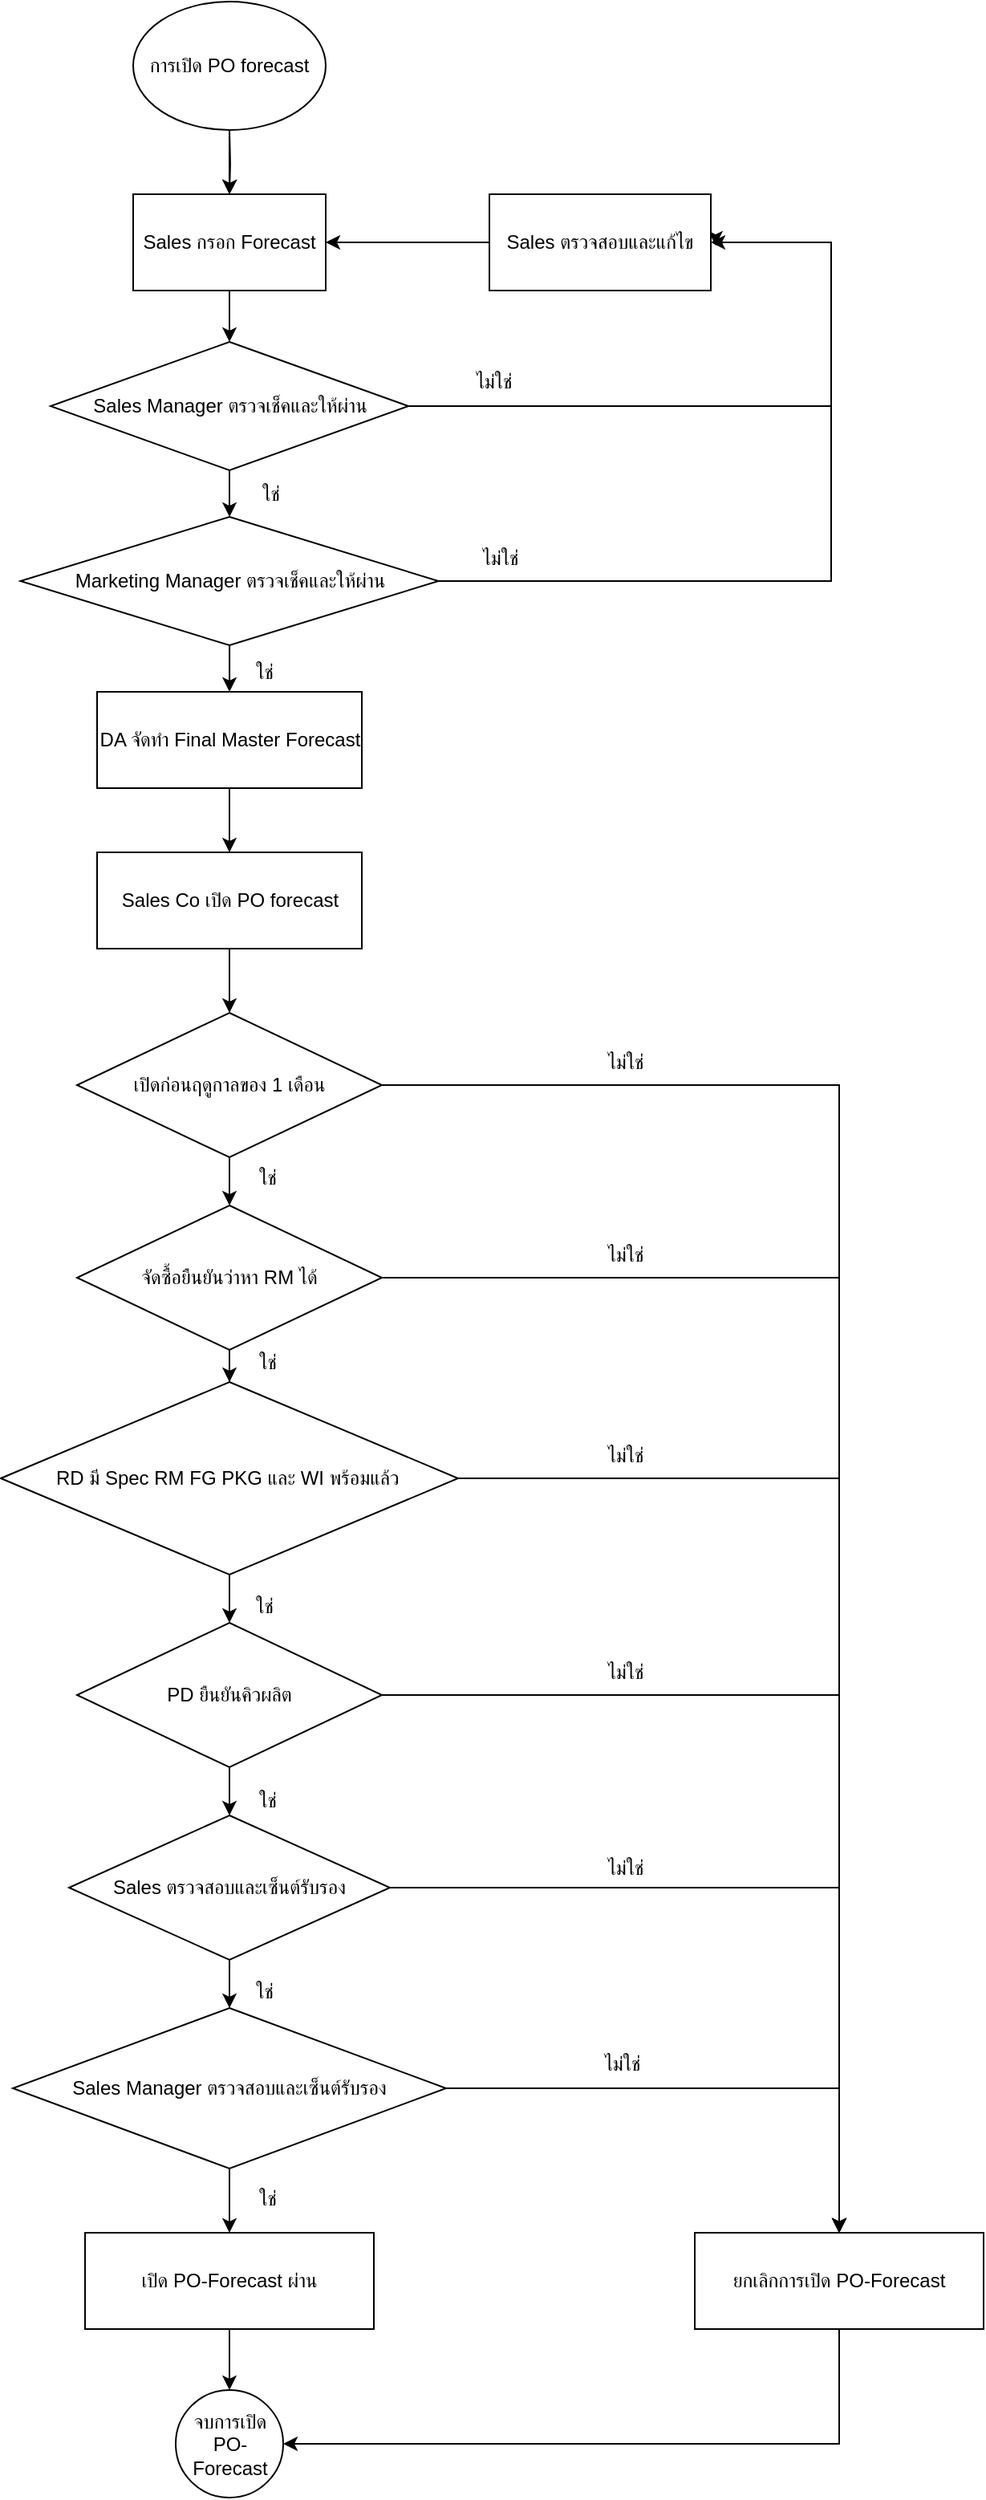 <mxfile version="26.2.9">
  <diagram id="C5RBs43oDa-KdzZeNtuy" name="Page-1">
    <mxGraphModel dx="1428" dy="877" grid="0" gridSize="10" guides="1" tooltips="1" connect="1" arrows="1" fold="1" page="1" pageScale="1" pageWidth="827" pageHeight="1169" math="0" shadow="0">
      <root>
        <mxCell id="WIyWlLk6GJQsqaUBKTNV-0" />
        <mxCell id="WIyWlLk6GJQsqaUBKTNV-1" parent="WIyWlLk6GJQsqaUBKTNV-0" />
        <mxCell id="ul0n_eh6_xzhWPqqEAVD-3" style="edgeStyle=orthogonalEdgeStyle;rounded=0;orthogonalLoop=1;jettySize=auto;html=1;" parent="WIyWlLk6GJQsqaUBKTNV-1" target="ul0n_eh6_xzhWPqqEAVD-4" edge="1">
          <mxGeometry relative="1" as="geometry">
            <mxPoint x="230" y="240" as="targetPoint" />
            <mxPoint x="230" y="120" as="sourcePoint" />
          </mxGeometry>
        </mxCell>
        <mxCell id="MqeZe2jEh2oXcdcuC_fv-15" value="" style="edgeStyle=orthogonalEdgeStyle;rounded=0;orthogonalLoop=1;jettySize=auto;html=1;" edge="1" parent="WIyWlLk6GJQsqaUBKTNV-1" source="ul0n_eh6_xzhWPqqEAVD-4" target="MqeZe2jEh2oXcdcuC_fv-11">
          <mxGeometry relative="1" as="geometry" />
        </mxCell>
        <mxCell id="ul0n_eh6_xzhWPqqEAVD-4" value="Sales กรอก Forecast" style="rounded=0;whiteSpace=wrap;html=1;" parent="WIyWlLk6GJQsqaUBKTNV-1" vertex="1">
          <mxGeometry x="170" y="160" width="120" height="60" as="geometry" />
        </mxCell>
        <mxCell id="ul0n_eh6_xzhWPqqEAVD-14" value="" style="edgeStyle=orthogonalEdgeStyle;rounded=0;orthogonalLoop=1;jettySize=auto;html=1;strokeColor=light-dark(#000000,#000000);" parent="WIyWlLk6GJQsqaUBKTNV-1" source="ul0n_eh6_xzhWPqqEAVD-11" target="ul0n_eh6_xzhWPqqEAVD-13" edge="1">
          <mxGeometry relative="1" as="geometry" />
        </mxCell>
        <mxCell id="ul0n_eh6_xzhWPqqEAVD-11" value="DA จัดทำ Final Master Forecast&lt;span style=&quot;color: rgba(0, 0, 0, 0); font-family: monospace; font-size: 0px; text-align: start; text-wrap-mode: nowrap;&quot;&gt;%3CmxGraphModel%3E%3Croot%3E%3CmxCell%20id%3D%220%22%2F%3E%3CmxCell%20id%3D%221%22%20parent%3D%220%22%2F%3E%3CmxCell%20id%3D%222%22%20value%3D%22Marketing%20Manager%20%E0%B8%95%E0%B8%A3%E0%B8%A7%E0%B8%88%E0%B9%80%E0%B8%8A%E0%B9%87%E0%B8%84%22%20style%3D%22rounded%3D0%3BwhiteSpace%3Dwrap%3Bhtml%3D1%3B%22%20vertex%3D%221%22%20parent%3D%221%22%3E%3CmxGeometry%20x%3D%22147.5%22%20y%3D%22370%22%20width%3D%22165%22%20height%3D%2260%22%20as%3D%22geometry%22%2F%3E%3C%2FmxCell%3E%3C%2Froot%3E%3C%2FmxGraphModel%3E&lt;/span&gt;" style="rounded=0;whiteSpace=wrap;html=1;" parent="WIyWlLk6GJQsqaUBKTNV-1" vertex="1">
          <mxGeometry x="147.5" y="470" width="165" height="60" as="geometry" />
        </mxCell>
        <mxCell id="ul0n_eh6_xzhWPqqEAVD-20" value="" style="edgeStyle=orthogonalEdgeStyle;rounded=0;orthogonalLoop=1;jettySize=auto;html=1;" parent="WIyWlLk6GJQsqaUBKTNV-1" source="ul0n_eh6_xzhWPqqEAVD-13" target="ul0n_eh6_xzhWPqqEAVD-15" edge="1">
          <mxGeometry relative="1" as="geometry" />
        </mxCell>
        <mxCell id="ul0n_eh6_xzhWPqqEAVD-13" value="Sales Co เปิด PO forecast" style="rounded=0;whiteSpace=wrap;html=1;" parent="WIyWlLk6GJQsqaUBKTNV-1" vertex="1">
          <mxGeometry x="147.5" y="570" width="165" height="60" as="geometry" />
        </mxCell>
        <mxCell id="PnefCcI8xvtNNN-fNU-R-4" value="" style="edgeStyle=orthogonalEdgeStyle;rounded=0;orthogonalLoop=1;jettySize=auto;html=1;" parent="WIyWlLk6GJQsqaUBKTNV-1" source="ul0n_eh6_xzhWPqqEAVD-15" target="PnefCcI8xvtNNN-fNU-R-0" edge="1">
          <mxGeometry relative="1" as="geometry" />
        </mxCell>
        <mxCell id="PnefCcI8xvtNNN-fNU-R-22" style="edgeStyle=orthogonalEdgeStyle;rounded=0;orthogonalLoop=1;jettySize=auto;html=1;entryX=0.5;entryY=0;entryDx=0;entryDy=0;strokeColor=light-dark(#000000,#000000);" parent="WIyWlLk6GJQsqaUBKTNV-1" source="ul0n_eh6_xzhWPqqEAVD-15" target="PnefCcI8xvtNNN-fNU-R-11" edge="1">
          <mxGeometry relative="1" as="geometry" />
        </mxCell>
        <mxCell id="ul0n_eh6_xzhWPqqEAVD-15" value="เปิดก่อนฤดูกาลของ 1 เดือน" style="rhombus;whiteSpace=wrap;html=1;" parent="WIyWlLk6GJQsqaUBKTNV-1" vertex="1">
          <mxGeometry x="135" y="670" width="190" height="90" as="geometry" />
        </mxCell>
        <mxCell id="ul0n_eh6_xzhWPqqEAVD-19" value="" style="edgeStyle=orthogonalEdgeStyle;rounded=0;orthogonalLoop=1;jettySize=auto;html=1;strokeColor=light-dark(#000000,#000000);" parent="WIyWlLk6GJQsqaUBKTNV-1" source="ul0n_eh6_xzhWPqqEAVD-16" target="ul0n_eh6_xzhWPqqEAVD-4" edge="1">
          <mxGeometry relative="1" as="geometry" />
        </mxCell>
        <mxCell id="ul0n_eh6_xzhWPqqEAVD-16" value="การเปิด PO forecast" style="ellipse;whiteSpace=wrap;html=1;" parent="WIyWlLk6GJQsqaUBKTNV-1" vertex="1">
          <mxGeometry x="170" y="40" width="120" height="80" as="geometry" />
        </mxCell>
        <mxCell id="ul0n_eh6_xzhWPqqEAVD-23" value="จบการเปิด PO-Forecast" style="ellipse;whiteSpace=wrap;html=1;aspect=fixed;" parent="WIyWlLk6GJQsqaUBKTNV-1" vertex="1">
          <mxGeometry x="196.5" y="1528" width="67" height="67" as="geometry" />
        </mxCell>
        <mxCell id="PnefCcI8xvtNNN-fNU-R-5" value="" style="edgeStyle=orthogonalEdgeStyle;rounded=0;orthogonalLoop=1;jettySize=auto;html=1;" parent="WIyWlLk6GJQsqaUBKTNV-1" source="PnefCcI8xvtNNN-fNU-R-0" target="PnefCcI8xvtNNN-fNU-R-1" edge="1">
          <mxGeometry relative="1" as="geometry" />
        </mxCell>
        <mxCell id="PnefCcI8xvtNNN-fNU-R-23" style="edgeStyle=orthogonalEdgeStyle;rounded=0;orthogonalLoop=1;jettySize=auto;html=1;entryX=0.5;entryY=0;entryDx=0;entryDy=0;strokeColor=light-dark(#000000,#000000);" parent="WIyWlLk6GJQsqaUBKTNV-1" source="PnefCcI8xvtNNN-fNU-R-0" target="PnefCcI8xvtNNN-fNU-R-11" edge="1">
          <mxGeometry relative="1" as="geometry" />
        </mxCell>
        <mxCell id="PnefCcI8xvtNNN-fNU-R-0" value="จัดซื้อยืนยันว่าหา RM ได้&lt;span style=&quot;color: rgba(0, 0, 0, 0); font-family: monospace; font-size: 0px; text-align: start; text-wrap-mode: nowrap;&quot;&gt;%3CmxGraphModel%3E%3Croot%3E%3CmxCell%20id%3D%220%22%2F%3E%3CmxCell%20id%3D%221%22%20parent%3D%220%22%2F%3E%3CmxCell%20id%3D%222%22%20value%3D%22%E0%B9%80%E0%B8%9B%E0%B8%B4%E0%B8%94%E0%B8%81%E0%B9%88%E0%B8%AD%E0%B8%99%E0%B8%A4%E0%B8%94%E0%B8%B9%E0%B8%81%E0%B8%B2%E0%B8%A5%E0%B8%82%E0%B8%AD%E0%B8%87%201%20%E0%B9%80%E0%B8%94%E0%B8%B7%E0%B8%AD%E0%B8%99%22%20style%3D%22rhombus%3BwhiteSpace%3Dwrap%3Bhtml%3D1%3B%22%20vertex%3D%221%22%20parent%3D%221%22%3E%3CmxGeometry%20x%3D%22135%22%20y%3D%22670%22%20width%3D%22190%22%20height%3D%2290%22%20as%3D%22geometry%22%2F%3E%3C%2FmxCell%3E%3C%2Froot%3E%3C%2FmxGraphModel%3E&lt;/span&gt;&lt;span style=&quot;color: rgba(0, 0, 0, 0); font-family: monospace; font-size: 0px; text-align: start; text-wrap-mode: nowrap;&quot;&gt;%3CmxGraphModel%3E%3Croot%3E%3CmxCell%20id%3D%220%22%2F%3E%3CmxCell%20id%3D%221%22%20parent%3D%220%22%2F%3E%3CmxCell%20id%3D%222%22%20value%3D%22%E0%B9%80%E0%B8%9B%E0%B8%B4%E0%B8%94%E0%B8%81%E0%B9%88%E0%B8%AD%E0%B8%99%E0%B8%A4%E0%B8%94%E0%B8%B9%E0%B8%81%E0%B8%B2%E0%B8%A5%E0%B8%82%E0%B8%AD%E0%B8%87%201%20%E0%B9%80%E0%B8%94%E0%B8%B7%E0%B8%AD%E0%B8%99%22%20style%3D%22rhombus%3BwhiteSpace%3Dwrap%3Bhtml%3D1%3B%22%20vertex%3D%221%22%20parent%3D%221%22%3E%3CmxGeometry%20x%3D%22135%22%20y%3D%22670%22%20width%3D%22190%22%20height%3D%2290%22%20as%3D%22geometry%22%2F%3E%3C%2FmxCell%3E%3C%2Froot%3E%3C%2FmxGraphModel%3E&lt;/span&gt;" style="rhombus;whiteSpace=wrap;html=1;" parent="WIyWlLk6GJQsqaUBKTNV-1" vertex="1">
          <mxGeometry x="135" y="790" width="190" height="90" as="geometry" />
        </mxCell>
        <mxCell id="PnefCcI8xvtNNN-fNU-R-6" value="" style="edgeStyle=orthogonalEdgeStyle;rounded=0;orthogonalLoop=1;jettySize=auto;html=1;" parent="WIyWlLk6GJQsqaUBKTNV-1" source="PnefCcI8xvtNNN-fNU-R-1" target="PnefCcI8xvtNNN-fNU-R-3" edge="1">
          <mxGeometry relative="1" as="geometry" />
        </mxCell>
        <mxCell id="PnefCcI8xvtNNN-fNU-R-24" style="edgeStyle=orthogonalEdgeStyle;rounded=0;orthogonalLoop=1;jettySize=auto;html=1;entryX=0.5;entryY=0;entryDx=0;entryDy=0;strokeColor=light-dark(#000000,#000000);" parent="WIyWlLk6GJQsqaUBKTNV-1" source="PnefCcI8xvtNNN-fNU-R-1" target="PnefCcI8xvtNNN-fNU-R-11" edge="1">
          <mxGeometry relative="1" as="geometry">
            <mxPoint x="610" y="1430" as="targetPoint" />
          </mxGeometry>
        </mxCell>
        <mxCell id="PnefCcI8xvtNNN-fNU-R-1" value="RD มี Spec RM FG PKG และ WI พร้อมแล้ว&amp;nbsp;" style="rhombus;whiteSpace=wrap;html=1;" parent="WIyWlLk6GJQsqaUBKTNV-1" vertex="1">
          <mxGeometry x="87.5" y="900" width="285" height="120" as="geometry" />
        </mxCell>
        <mxCell id="PnefCcI8xvtNNN-fNU-R-16" value="" style="edgeStyle=orthogonalEdgeStyle;rounded=0;orthogonalLoop=1;jettySize=auto;html=1;" parent="WIyWlLk6GJQsqaUBKTNV-1" source="PnefCcI8xvtNNN-fNU-R-3" target="PnefCcI8xvtNNN-fNU-R-12" edge="1">
          <mxGeometry relative="1" as="geometry" />
        </mxCell>
        <mxCell id="PnefCcI8xvtNNN-fNU-R-25" style="edgeStyle=orthogonalEdgeStyle;rounded=0;orthogonalLoop=1;jettySize=auto;html=1;entryX=0.5;entryY=0;entryDx=0;entryDy=0;strokeColor=light-dark(#000000,#000000);" parent="WIyWlLk6GJQsqaUBKTNV-1" source="PnefCcI8xvtNNN-fNU-R-3" target="PnefCcI8xvtNNN-fNU-R-11" edge="1">
          <mxGeometry relative="1" as="geometry">
            <mxPoint x="610" y="1420" as="targetPoint" />
          </mxGeometry>
        </mxCell>
        <mxCell id="PnefCcI8xvtNNN-fNU-R-3" value="PD ยืนยันคิวผลิต" style="rhombus;whiteSpace=wrap;html=1;" parent="WIyWlLk6GJQsqaUBKTNV-1" vertex="1">
          <mxGeometry x="135" y="1050" width="190" height="90" as="geometry" />
        </mxCell>
        <mxCell id="PnefCcI8xvtNNN-fNU-R-21" style="edgeStyle=orthogonalEdgeStyle;rounded=0;orthogonalLoop=1;jettySize=auto;html=1;entryX=1;entryY=0.5;entryDx=0;entryDy=0;" parent="WIyWlLk6GJQsqaUBKTNV-1" source="PnefCcI8xvtNNN-fNU-R-11" target="ul0n_eh6_xzhWPqqEAVD-23" edge="1">
          <mxGeometry relative="1" as="geometry">
            <Array as="points">
              <mxPoint x="610" y="1562" />
            </Array>
          </mxGeometry>
        </mxCell>
        <mxCell id="PnefCcI8xvtNNN-fNU-R-11" value="ยกเลิกการเปิด PO-Forecast" style="rounded=0;whiteSpace=wrap;html=1;" parent="WIyWlLk6GJQsqaUBKTNV-1" vertex="1">
          <mxGeometry x="520" y="1430" width="180" height="60" as="geometry" />
        </mxCell>
        <mxCell id="PnefCcI8xvtNNN-fNU-R-17" value="" style="edgeStyle=orthogonalEdgeStyle;rounded=0;orthogonalLoop=1;jettySize=auto;html=1;" parent="WIyWlLk6GJQsqaUBKTNV-1" source="PnefCcI8xvtNNN-fNU-R-12" target="PnefCcI8xvtNNN-fNU-R-13" edge="1">
          <mxGeometry relative="1" as="geometry" />
        </mxCell>
        <mxCell id="PnefCcI8xvtNNN-fNU-R-26" style="edgeStyle=orthogonalEdgeStyle;rounded=0;orthogonalLoop=1;jettySize=auto;html=1;entryX=0.5;entryY=0;entryDx=0;entryDy=0;strokeColor=light-dark(#000000,#000000);" parent="WIyWlLk6GJQsqaUBKTNV-1" source="PnefCcI8xvtNNN-fNU-R-12" target="PnefCcI8xvtNNN-fNU-R-11" edge="1">
          <mxGeometry relative="1" as="geometry">
            <mxPoint x="610" y="1420" as="targetPoint" />
          </mxGeometry>
        </mxCell>
        <mxCell id="PnefCcI8xvtNNN-fNU-R-12" value="Sales ตรวจสอบและเซ็นต์รับรอง" style="rhombus;whiteSpace=wrap;html=1;" parent="WIyWlLk6GJQsqaUBKTNV-1" vertex="1">
          <mxGeometry x="130" y="1170" width="200" height="90" as="geometry" />
        </mxCell>
        <mxCell id="PnefCcI8xvtNNN-fNU-R-19" value="" style="edgeStyle=orthogonalEdgeStyle;rounded=0;orthogonalLoop=1;jettySize=auto;html=1;" parent="WIyWlLk6GJQsqaUBKTNV-1" source="PnefCcI8xvtNNN-fNU-R-13" target="PnefCcI8xvtNNN-fNU-R-15" edge="1">
          <mxGeometry relative="1" as="geometry" />
        </mxCell>
        <mxCell id="PnefCcI8xvtNNN-fNU-R-27" style="edgeStyle=orthogonalEdgeStyle;rounded=0;orthogonalLoop=1;jettySize=auto;html=1;entryX=0.5;entryY=0;entryDx=0;entryDy=0;strokeColor=light-dark(#000000,#000000);" parent="WIyWlLk6GJQsqaUBKTNV-1" source="PnefCcI8xvtNNN-fNU-R-13" target="PnefCcI8xvtNNN-fNU-R-11" edge="1">
          <mxGeometry relative="1" as="geometry">
            <mxPoint x="700" y="1340" as="targetPoint" />
            <Array as="points">
              <mxPoint x="610" y="1340" />
            </Array>
          </mxGeometry>
        </mxCell>
        <mxCell id="PnefCcI8xvtNNN-fNU-R-13" value="Sales Manager ตรวจสอบและเซ็นต์รับรอง" style="rhombus;whiteSpace=wrap;html=1;" parent="WIyWlLk6GJQsqaUBKTNV-1" vertex="1">
          <mxGeometry x="95" y="1290" width="270" height="100" as="geometry" />
        </mxCell>
        <mxCell id="PnefCcI8xvtNNN-fNU-R-20" value="" style="edgeStyle=orthogonalEdgeStyle;rounded=0;orthogonalLoop=1;jettySize=auto;html=1;" parent="WIyWlLk6GJQsqaUBKTNV-1" source="PnefCcI8xvtNNN-fNU-R-15" target="ul0n_eh6_xzhWPqqEAVD-23" edge="1">
          <mxGeometry relative="1" as="geometry" />
        </mxCell>
        <mxCell id="PnefCcI8xvtNNN-fNU-R-15" value="เปิด PO-Forecast ผ่าน" style="rounded=0;whiteSpace=wrap;html=1;" parent="WIyWlLk6GJQsqaUBKTNV-1" vertex="1">
          <mxGeometry x="140" y="1430" width="180" height="60" as="geometry" />
        </mxCell>
        <mxCell id="PnefCcI8xvtNNN-fNU-R-28" value="ใช่" style="text;html=1;align=center;verticalAlign=middle;whiteSpace=wrap;rounded=0;" parent="WIyWlLk6GJQsqaUBKTNV-1" vertex="1">
          <mxGeometry x="224" y="758" width="60" height="30" as="geometry" />
        </mxCell>
        <mxCell id="PnefCcI8xvtNNN-fNU-R-34" value="ไม่ใช่" style="text;html=1;align=center;verticalAlign=middle;whiteSpace=wrap;rounded=0;" parent="WIyWlLk6GJQsqaUBKTNV-1" vertex="1">
          <mxGeometry x="447" y="686" width="60" height="30" as="geometry" />
        </mxCell>
        <mxCell id="MqeZe2jEh2oXcdcuC_fv-1" value="ใช่" style="text;html=1;align=center;verticalAlign=middle;whiteSpace=wrap;rounded=0;" vertex="1" parent="WIyWlLk6GJQsqaUBKTNV-1">
          <mxGeometry x="224" y="873" width="60" height="30" as="geometry" />
        </mxCell>
        <mxCell id="MqeZe2jEh2oXcdcuC_fv-2" value="ใช่" style="text;html=1;align=center;verticalAlign=middle;whiteSpace=wrap;rounded=0;" vertex="1" parent="WIyWlLk6GJQsqaUBKTNV-1">
          <mxGeometry x="222" y="1025" width="60" height="30" as="geometry" />
        </mxCell>
        <mxCell id="MqeZe2jEh2oXcdcuC_fv-3" value="ใช่" style="text;html=1;align=center;verticalAlign=middle;whiteSpace=wrap;rounded=0;" vertex="1" parent="WIyWlLk6GJQsqaUBKTNV-1">
          <mxGeometry x="224" y="1146" width="60" height="30" as="geometry" />
        </mxCell>
        <mxCell id="MqeZe2jEh2oXcdcuC_fv-4" value="ใช่" style="text;html=1;align=center;verticalAlign=middle;whiteSpace=wrap;rounded=0;" vertex="1" parent="WIyWlLk6GJQsqaUBKTNV-1">
          <mxGeometry x="222" y="1265" width="60" height="30" as="geometry" />
        </mxCell>
        <mxCell id="MqeZe2jEh2oXcdcuC_fv-5" value="ใช่" style="text;html=1;align=center;verticalAlign=middle;whiteSpace=wrap;rounded=0;" vertex="1" parent="WIyWlLk6GJQsqaUBKTNV-1">
          <mxGeometry x="224" y="1394" width="60" height="30" as="geometry" />
        </mxCell>
        <mxCell id="MqeZe2jEh2oXcdcuC_fv-6" value="ไม่ใช่" style="text;html=1;align=center;verticalAlign=middle;whiteSpace=wrap;rounded=0;" vertex="1" parent="WIyWlLk6GJQsqaUBKTNV-1">
          <mxGeometry x="447" y="806" width="60" height="30" as="geometry" />
        </mxCell>
        <mxCell id="MqeZe2jEh2oXcdcuC_fv-7" value="ไม่ใช่" style="text;html=1;align=center;verticalAlign=middle;whiteSpace=wrap;rounded=0;" vertex="1" parent="WIyWlLk6GJQsqaUBKTNV-1">
          <mxGeometry x="447" y="931" width="60" height="30" as="geometry" />
        </mxCell>
        <mxCell id="MqeZe2jEh2oXcdcuC_fv-8" value="ไม่ใช่" style="text;html=1;align=center;verticalAlign=middle;whiteSpace=wrap;rounded=0;" vertex="1" parent="WIyWlLk6GJQsqaUBKTNV-1">
          <mxGeometry x="447" y="1066" width="60" height="30" as="geometry" />
        </mxCell>
        <mxCell id="MqeZe2jEh2oXcdcuC_fv-9" value="ไม่ใช่" style="text;html=1;align=center;verticalAlign=middle;whiteSpace=wrap;rounded=0;" vertex="1" parent="WIyWlLk6GJQsqaUBKTNV-1">
          <mxGeometry x="447" y="1188" width="60" height="30" as="geometry" />
        </mxCell>
        <mxCell id="MqeZe2jEh2oXcdcuC_fv-10" value="ไม่ใช่" style="text;html=1;align=center;verticalAlign=middle;whiteSpace=wrap;rounded=0;" vertex="1" parent="WIyWlLk6GJQsqaUBKTNV-1">
          <mxGeometry x="445" y="1310" width="60" height="30" as="geometry" />
        </mxCell>
        <mxCell id="MqeZe2jEh2oXcdcuC_fv-16" value="" style="edgeStyle=orthogonalEdgeStyle;rounded=0;orthogonalLoop=1;jettySize=auto;html=1;" edge="1" parent="WIyWlLk6GJQsqaUBKTNV-1" source="MqeZe2jEh2oXcdcuC_fv-11" target="MqeZe2jEh2oXcdcuC_fv-14">
          <mxGeometry relative="1" as="geometry" />
        </mxCell>
        <mxCell id="MqeZe2jEh2oXcdcuC_fv-19" style="edgeStyle=orthogonalEdgeStyle;rounded=0;orthogonalLoop=1;jettySize=auto;html=1;entryX=1;entryY=0.5;entryDx=0;entryDy=0;" edge="1" parent="WIyWlLk6GJQsqaUBKTNV-1" source="MqeZe2jEh2oXcdcuC_fv-11" target="MqeZe2jEh2oXcdcuC_fv-24">
          <mxGeometry relative="1" as="geometry">
            <mxPoint x="675" y="125" as="targetPoint" />
            <Array as="points">
              <mxPoint x="605" y="292" />
              <mxPoint x="605" y="190" />
            </Array>
          </mxGeometry>
        </mxCell>
        <mxCell id="MqeZe2jEh2oXcdcuC_fv-11" value="Sales Manager ตรวจเช็คและให้ผ่าน" style="rhombus;whiteSpace=wrap;html=1;" vertex="1" parent="WIyWlLk6GJQsqaUBKTNV-1">
          <mxGeometry x="118.5" y="252" width="223" height="80" as="geometry" />
        </mxCell>
        <mxCell id="MqeZe2jEh2oXcdcuC_fv-17" value="" style="edgeStyle=orthogonalEdgeStyle;rounded=0;orthogonalLoop=1;jettySize=auto;html=1;" edge="1" parent="WIyWlLk6GJQsqaUBKTNV-1" source="MqeZe2jEh2oXcdcuC_fv-14" target="ul0n_eh6_xzhWPqqEAVD-11">
          <mxGeometry relative="1" as="geometry" />
        </mxCell>
        <mxCell id="MqeZe2jEh2oXcdcuC_fv-18" style="edgeStyle=orthogonalEdgeStyle;rounded=0;orthogonalLoop=1;jettySize=auto;html=1;" edge="1" parent="WIyWlLk6GJQsqaUBKTNV-1" source="MqeZe2jEh2oXcdcuC_fv-14">
          <mxGeometry relative="1" as="geometry">
            <mxPoint x="533" y="192" as="targetPoint" />
            <Array as="points">
              <mxPoint x="605" y="401" />
              <mxPoint x="605" y="190" />
              <mxPoint x="533" y="190" />
            </Array>
          </mxGeometry>
        </mxCell>
        <mxCell id="MqeZe2jEh2oXcdcuC_fv-14" value="Marketing Manager ตรวจเช็คและให้ผ่าน" style="rhombus;whiteSpace=wrap;html=1;" vertex="1" parent="WIyWlLk6GJQsqaUBKTNV-1">
          <mxGeometry x="99.75" y="361" width="260.5" height="80" as="geometry" />
        </mxCell>
        <mxCell id="MqeZe2jEh2oXcdcuC_fv-20" value="ใช่" style="text;html=1;align=center;verticalAlign=middle;whiteSpace=wrap;rounded=0;" vertex="1" parent="WIyWlLk6GJQsqaUBKTNV-1">
          <mxGeometry x="226" y="332" width="60" height="30" as="geometry" />
        </mxCell>
        <mxCell id="MqeZe2jEh2oXcdcuC_fv-21" value="ใช่" style="text;html=1;align=center;verticalAlign=middle;whiteSpace=wrap;rounded=0;" vertex="1" parent="WIyWlLk6GJQsqaUBKTNV-1">
          <mxGeometry x="222" y="443" width="60" height="30" as="geometry" />
        </mxCell>
        <mxCell id="MqeZe2jEh2oXcdcuC_fv-22" value="ไม่ใช่" style="text;html=1;align=center;verticalAlign=middle;whiteSpace=wrap;rounded=0;" vertex="1" parent="WIyWlLk6GJQsqaUBKTNV-1">
          <mxGeometry x="365" y="262" width="60" height="30" as="geometry" />
        </mxCell>
        <mxCell id="MqeZe2jEh2oXcdcuC_fv-23" value="ไม่ใช่" style="text;html=1;align=center;verticalAlign=middle;whiteSpace=wrap;rounded=0;" vertex="1" parent="WIyWlLk6GJQsqaUBKTNV-1">
          <mxGeometry x="369" y="372" width="60" height="30" as="geometry" />
        </mxCell>
        <mxCell id="MqeZe2jEh2oXcdcuC_fv-25" style="edgeStyle=orthogonalEdgeStyle;rounded=0;orthogonalLoop=1;jettySize=auto;html=1;entryX=1;entryY=0.5;entryDx=0;entryDy=0;" edge="1" parent="WIyWlLk6GJQsqaUBKTNV-1" source="MqeZe2jEh2oXcdcuC_fv-24" target="ul0n_eh6_xzhWPqqEAVD-4">
          <mxGeometry relative="1" as="geometry" />
        </mxCell>
        <mxCell id="MqeZe2jEh2oXcdcuC_fv-24" value="Sales ตรวจสอบและแก้ไข" style="rounded=0;whiteSpace=wrap;html=1;" vertex="1" parent="WIyWlLk6GJQsqaUBKTNV-1">
          <mxGeometry x="392" y="160" width="138" height="60" as="geometry" />
        </mxCell>
      </root>
    </mxGraphModel>
  </diagram>
</mxfile>
